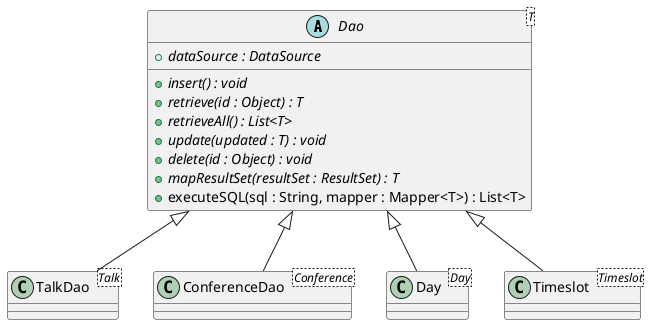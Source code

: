 @startuml DAO
abstract class Dao<T> {

    {abstract} + dataSource : DataSource 
    {abstract} + insert() : void 
    {abstract} + retrieve(id : Object) : T 
    {abstract} + retrieveAll() : List<T> 
    {abstract} + update(updated : T) : void 
    {abstract} + delete(id : Object) : void 
    {abstract} + mapResultSet(resultSet : ResultSet) : T 
    + executeSQL(sql : String, mapper : Mapper<T>) : List<T>
} 


class TalkDao<Talk> extends Dao 

class ConferenceDao<Conference> extends Dao

class Day<Day> extends Dao

class Timeslot<Timeslot> extends Dao

@enduml